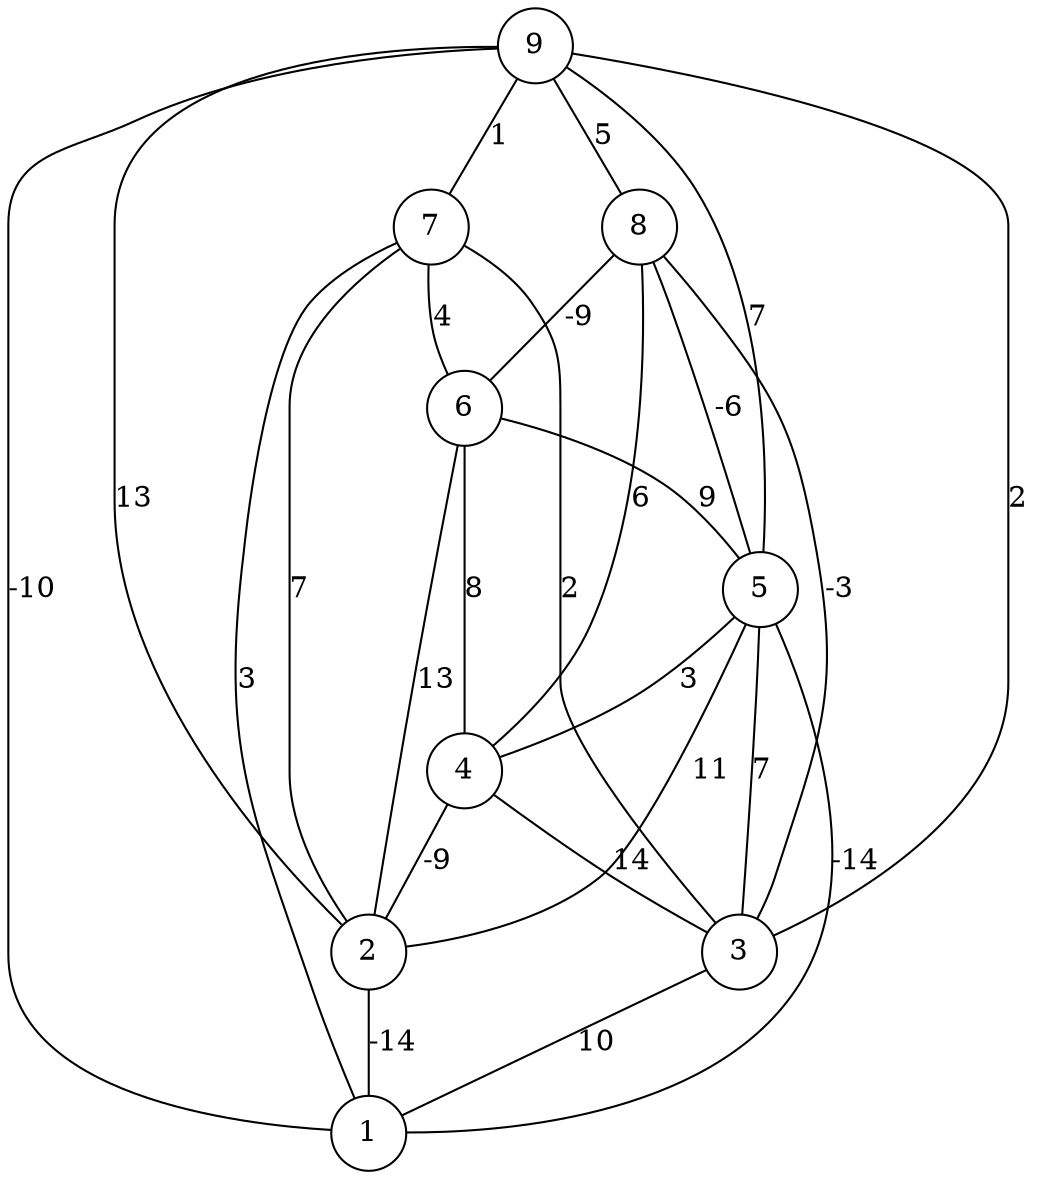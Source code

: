 graph { 
	 fontname="Helvetica,Arial,sans-serif" 
	 node [shape = circle]; 
	 9 -- 1 [label = "-10"];
	 9 -- 2 [label = "13"];
	 9 -- 3 [label = "2"];
	 9 -- 5 [label = "7"];
	 9 -- 7 [label = "1"];
	 9 -- 8 [label = "5"];
	 8 -- 3 [label = "-3"];
	 8 -- 4 [label = "6"];
	 8 -- 5 [label = "-6"];
	 8 -- 6 [label = "-9"];
	 7 -- 1 [label = "3"];
	 7 -- 2 [label = "7"];
	 7 -- 3 [label = "2"];
	 7 -- 6 [label = "4"];
	 6 -- 2 [label = "13"];
	 6 -- 4 [label = "8"];
	 6 -- 5 [label = "9"];
	 5 -- 1 [label = "-14"];
	 5 -- 2 [label = "11"];
	 5 -- 3 [label = "7"];
	 5 -- 4 [label = "3"];
	 4 -- 2 [label = "-9"];
	 4 -- 3 [label = "14"];
	 3 -- 1 [label = "10"];
	 2 -- 1 [label = "-14"];
	 1;
	 2;
	 3;
	 4;
	 5;
	 6;
	 7;
	 8;
	 9;
}
